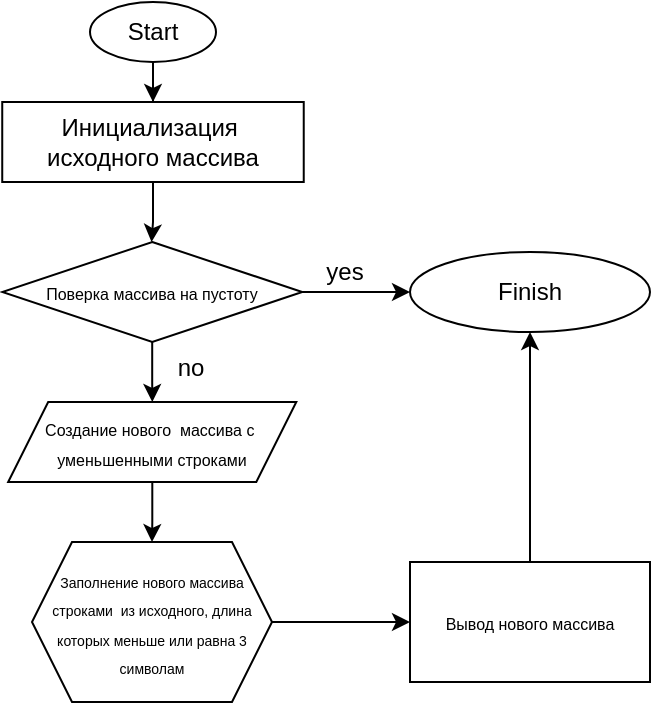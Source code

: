 <mxfile version="23.1.6" type="device">
  <diagram id="C5RBs43oDa-KdzZeNtuy" name="Page-1">
    <mxGraphModel dx="434" dy="258" grid="1" gridSize="10" guides="1" tooltips="1" connect="1" arrows="1" fold="1" page="1" pageScale="1" pageWidth="827" pageHeight="1169" math="0" shadow="0">
      <root>
        <mxCell id="WIyWlLk6GJQsqaUBKTNV-0" />
        <mxCell id="WIyWlLk6GJQsqaUBKTNV-1" parent="WIyWlLk6GJQsqaUBKTNV-0" />
        <mxCell id="WtU4t3pumsVTrESBMC2i-8" value="" style="edgeStyle=orthogonalEdgeStyle;rounded=0;orthogonalLoop=1;jettySize=auto;html=1;" edge="1" parent="WIyWlLk6GJQsqaUBKTNV-1" source="WtU4t3pumsVTrESBMC2i-1">
          <mxGeometry relative="1" as="geometry">
            <mxPoint x="380.773" y="120.012" as="targetPoint" />
          </mxGeometry>
        </mxCell>
        <mxCell id="WtU4t3pumsVTrESBMC2i-1" value="&lt;p data-pm-slice=&quot;1 1 [&amp;quot;orderedList&amp;quot;,{&amp;quot;start&amp;quot;:1},&amp;quot;listItem&amp;quot;,{}]&quot;&gt;Инициализация&amp;nbsp; исходного массива&lt;br&gt;&lt;/p&gt;" style="rounded=0;whiteSpace=wrap;html=1;" vertex="1" parent="WIyWlLk6GJQsqaUBKTNV-1">
          <mxGeometry x="306.12" y="50" width="150.75" height="40" as="geometry" />
        </mxCell>
        <mxCell id="WtU4t3pumsVTrESBMC2i-5" value="" style="edgeStyle=orthogonalEdgeStyle;rounded=0;orthogonalLoop=1;jettySize=auto;html=1;" edge="1" parent="WIyWlLk6GJQsqaUBKTNV-1" source="WtU4t3pumsVTrESBMC2i-2" target="WtU4t3pumsVTrESBMC2i-1">
          <mxGeometry relative="1" as="geometry" />
        </mxCell>
        <mxCell id="WtU4t3pumsVTrESBMC2i-2" value="Start" style="ellipse;whiteSpace=wrap;html=1;" vertex="1" parent="WIyWlLk6GJQsqaUBKTNV-1">
          <mxGeometry x="350" width="63" height="30" as="geometry" />
        </mxCell>
        <mxCell id="WtU4t3pumsVTrESBMC2i-12" value="" style="edgeStyle=orthogonalEdgeStyle;rounded=0;orthogonalLoop=1;jettySize=auto;html=1;" edge="1" parent="WIyWlLk6GJQsqaUBKTNV-1" source="WtU4t3pumsVTrESBMC2i-10" target="WtU4t3pumsVTrESBMC2i-11">
          <mxGeometry relative="1" as="geometry" />
        </mxCell>
        <mxCell id="WtU4t3pumsVTrESBMC2i-15" value="" style="edgeStyle=orthogonalEdgeStyle;rounded=0;orthogonalLoop=1;jettySize=auto;html=1;" edge="1" parent="WIyWlLk6GJQsqaUBKTNV-1" source="WtU4t3pumsVTrESBMC2i-10" target="WtU4t3pumsVTrESBMC2i-14">
          <mxGeometry relative="1" as="geometry" />
        </mxCell>
        <mxCell id="WtU4t3pumsVTrESBMC2i-10" value="&lt;font style=&quot;font-size: 8px;&quot;&gt;Поверка массива на пустоту&lt;/font&gt;" style="rhombus;whiteSpace=wrap;html=1;" vertex="1" parent="WIyWlLk6GJQsqaUBKTNV-1">
          <mxGeometry x="306.12" y="120" width="150" height="50" as="geometry" />
        </mxCell>
        <mxCell id="WtU4t3pumsVTrESBMC2i-11" value="Finish" style="ellipse;whiteSpace=wrap;html=1;" vertex="1" parent="WIyWlLk6GJQsqaUBKTNV-1">
          <mxGeometry x="510" y="125" width="120" height="40" as="geometry" />
        </mxCell>
        <mxCell id="WtU4t3pumsVTrESBMC2i-13" value="yes" style="text;html=1;align=center;verticalAlign=middle;resizable=0;points=[];autosize=1;strokeColor=none;fillColor=none;" vertex="1" parent="WIyWlLk6GJQsqaUBKTNV-1">
          <mxGeometry x="456.87" y="120" width="40" height="30" as="geometry" />
        </mxCell>
        <mxCell id="WtU4t3pumsVTrESBMC2i-21" value="" style="edgeStyle=orthogonalEdgeStyle;rounded=0;orthogonalLoop=1;jettySize=auto;html=1;" edge="1" parent="WIyWlLk6GJQsqaUBKTNV-1" source="WtU4t3pumsVTrESBMC2i-14" target="WtU4t3pumsVTrESBMC2i-17">
          <mxGeometry relative="1" as="geometry" />
        </mxCell>
        <mxCell id="WtU4t3pumsVTrESBMC2i-14" value="&lt;font style=&quot;font-size: 8px;&quot;&gt;Создание нового&amp;nbsp; массива с&amp;nbsp; уменьшенными строками &lt;/font&gt;" style="shape=parallelogram;perimeter=parallelogramPerimeter;whiteSpace=wrap;html=1;fixedSize=1;" vertex="1" parent="WIyWlLk6GJQsqaUBKTNV-1">
          <mxGeometry x="309.09" y="200" width="144.06" height="40" as="geometry" />
        </mxCell>
        <mxCell id="WtU4t3pumsVTrESBMC2i-16" value="no" style="text;html=1;align=center;verticalAlign=middle;resizable=0;points=[];autosize=1;strokeColor=none;fillColor=none;" vertex="1" parent="WIyWlLk6GJQsqaUBKTNV-1">
          <mxGeometry x="380" y="168" width="40" height="30" as="geometry" />
        </mxCell>
        <mxCell id="WtU4t3pumsVTrESBMC2i-19" value="" style="edgeStyle=orthogonalEdgeStyle;rounded=0;orthogonalLoop=1;jettySize=auto;html=1;" edge="1" parent="WIyWlLk6GJQsqaUBKTNV-1" source="WtU4t3pumsVTrESBMC2i-17" target="WtU4t3pumsVTrESBMC2i-18">
          <mxGeometry relative="1" as="geometry" />
        </mxCell>
        <mxCell id="WtU4t3pumsVTrESBMC2i-17" value="&lt;font style=&quot;font-size: 7px;&quot;&gt; Заполнение нового массива строками&amp;nbsp; из исходного, длина которых меньше или равна 3 символам  &lt;/font&gt;" style="shape=hexagon;perimeter=hexagonPerimeter2;whiteSpace=wrap;html=1;fixedSize=1;" vertex="1" parent="WIyWlLk6GJQsqaUBKTNV-1">
          <mxGeometry x="321" y="270" width="120" height="80" as="geometry" />
        </mxCell>
        <mxCell id="WtU4t3pumsVTrESBMC2i-20" value="" style="edgeStyle=orthogonalEdgeStyle;rounded=0;orthogonalLoop=1;jettySize=auto;html=1;" edge="1" parent="WIyWlLk6GJQsqaUBKTNV-1" source="WtU4t3pumsVTrESBMC2i-18" target="WtU4t3pumsVTrESBMC2i-11">
          <mxGeometry relative="1" as="geometry" />
        </mxCell>
        <mxCell id="WtU4t3pumsVTrESBMC2i-18" value="&lt;font style=&quot;font-size: 8px;&quot;&gt;Вывод нового массива&lt;/font&gt;" style="rounded=0;whiteSpace=wrap;html=1;" vertex="1" parent="WIyWlLk6GJQsqaUBKTNV-1">
          <mxGeometry x="510" y="280" width="120" height="60" as="geometry" />
        </mxCell>
      </root>
    </mxGraphModel>
  </diagram>
</mxfile>

